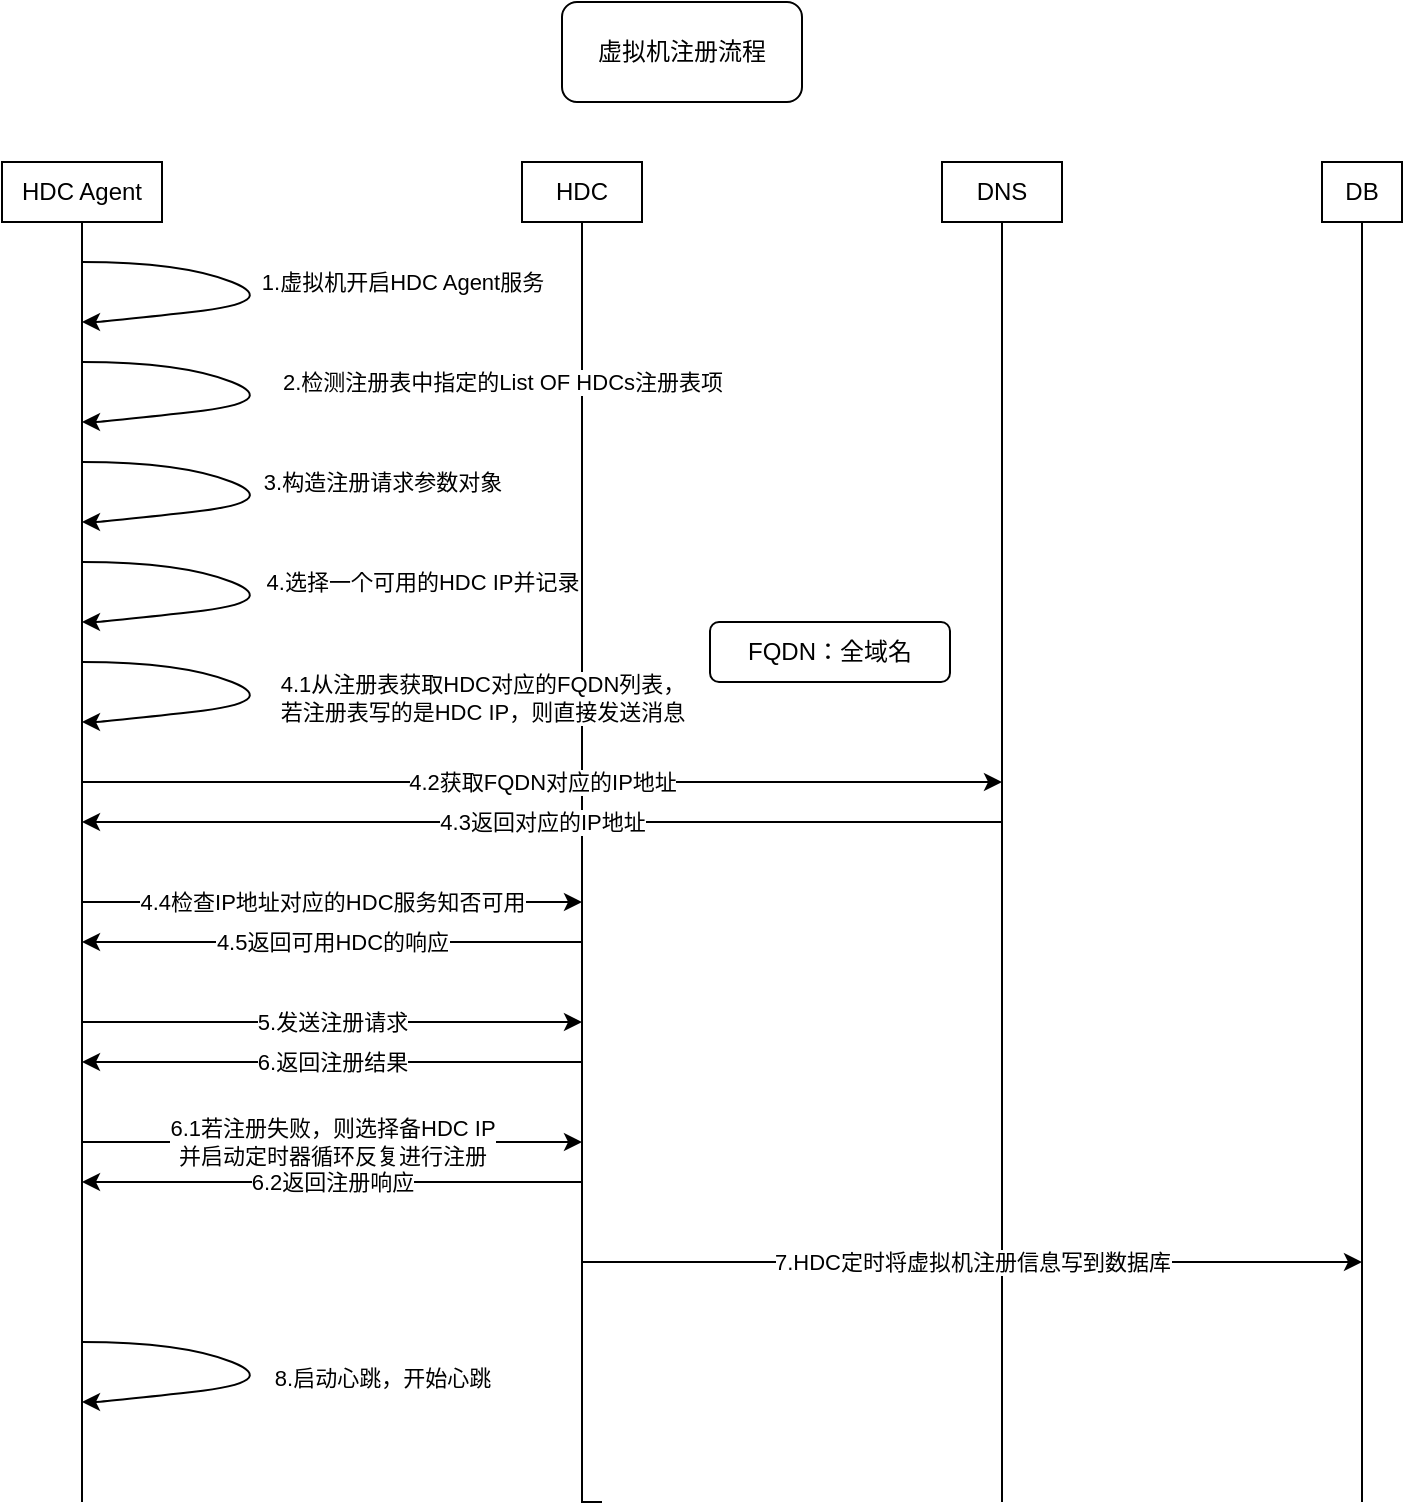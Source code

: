 <mxfile version="17.4.5" type="github">
  <diagram id="bcdEyYuBq6BtFn8CBszQ" name="Page-1">
    <mxGraphModel dx="1038" dy="579" grid="1" gridSize="10" guides="1" tooltips="1" connect="1" arrows="1" fold="1" page="1" pageScale="1" pageWidth="827" pageHeight="1169" math="0" shadow="0">
      <root>
        <mxCell id="0" />
        <mxCell id="1" parent="0" />
        <mxCell id="9tahj_-elTFNPsAcyuKl-1" value="虚拟机注册流程" style="rounded=1;whiteSpace=wrap;html=1;" vertex="1" parent="1">
          <mxGeometry x="340" y="10" width="120" height="50" as="geometry" />
        </mxCell>
        <mxCell id="9tahj_-elTFNPsAcyuKl-2" value="HDC Agent" style="rounded=0;whiteSpace=wrap;html=1;" vertex="1" parent="1">
          <mxGeometry x="60" y="90" width="80" height="30" as="geometry" />
        </mxCell>
        <mxCell id="9tahj_-elTFNPsAcyuKl-3" value="HDC" style="rounded=0;whiteSpace=wrap;html=1;" vertex="1" parent="1">
          <mxGeometry x="320" y="90" width="60" height="30" as="geometry" />
        </mxCell>
        <mxCell id="9tahj_-elTFNPsAcyuKl-4" value="DNS" style="rounded=0;whiteSpace=wrap;html=1;" vertex="1" parent="1">
          <mxGeometry x="530" y="90" width="60" height="30" as="geometry" />
        </mxCell>
        <mxCell id="9tahj_-elTFNPsAcyuKl-5" value="DB" style="rounded=0;whiteSpace=wrap;html=1;" vertex="1" parent="1">
          <mxGeometry x="720" y="90" width="40" height="30" as="geometry" />
        </mxCell>
        <mxCell id="9tahj_-elTFNPsAcyuKl-6" value="" style="endArrow=none;html=1;rounded=0;entryX=0.5;entryY=1;entryDx=0;entryDy=0;" edge="1" parent="1" target="9tahj_-elTFNPsAcyuKl-2">
          <mxGeometry width="50" height="50" relative="1" as="geometry">
            <mxPoint x="100" y="760" as="sourcePoint" />
            <mxPoint x="130" y="150" as="targetPoint" />
          </mxGeometry>
        </mxCell>
        <mxCell id="9tahj_-elTFNPsAcyuKl-7" value="" style="endArrow=none;html=1;rounded=0;entryX=0.5;entryY=1;entryDx=0;entryDy=0;" edge="1" parent="1" target="9tahj_-elTFNPsAcyuKl-3">
          <mxGeometry width="50" height="50" relative="1" as="geometry">
            <mxPoint x="360" y="760" as="sourcePoint" />
            <mxPoint x="380" y="190" as="targetPoint" />
            <Array as="points">
              <mxPoint x="350" y="760" />
            </Array>
          </mxGeometry>
        </mxCell>
        <mxCell id="9tahj_-elTFNPsAcyuKl-8" value="" style="endArrow=none;html=1;rounded=0;entryX=0.5;entryY=1;entryDx=0;entryDy=0;" edge="1" parent="1" target="9tahj_-elTFNPsAcyuKl-4">
          <mxGeometry width="50" height="50" relative="1" as="geometry">
            <mxPoint x="560" y="760" as="sourcePoint" />
            <mxPoint x="590" y="150" as="targetPoint" />
          </mxGeometry>
        </mxCell>
        <mxCell id="9tahj_-elTFNPsAcyuKl-9" value="" style="endArrow=none;html=1;rounded=0;entryX=0.5;entryY=1;entryDx=0;entryDy=0;" edge="1" parent="1" target="9tahj_-elTFNPsAcyuKl-5">
          <mxGeometry width="50" height="50" relative="1" as="geometry">
            <mxPoint x="740" y="760" as="sourcePoint" />
            <mxPoint x="770" y="180" as="targetPoint" />
            <Array as="points" />
          </mxGeometry>
        </mxCell>
        <mxCell id="9tahj_-elTFNPsAcyuKl-10" value="1.虚拟机开启HDC Agent服务" style="curved=1;endArrow=classic;html=1;rounded=0;" edge="1" parent="1">
          <mxGeometry x="0.016" y="-61" width="50" height="50" relative="1" as="geometry">
            <mxPoint x="100" y="140" as="sourcePoint" />
            <mxPoint x="100" y="170" as="targetPoint" />
            <Array as="points">
              <mxPoint x="150" y="140" />
              <mxPoint x="200" y="160" />
              <mxPoint x="110" y="170" />
            </Array>
            <mxPoint x="67" y="51" as="offset" />
          </mxGeometry>
        </mxCell>
        <mxCell id="9tahj_-elTFNPsAcyuKl-11" value="2.检测注册表中指定的List OF HDCs注册表项" style="curved=1;endArrow=classic;html=1;rounded=0;" edge="1" parent="1">
          <mxGeometry x="0.016" y="110" width="50" height="50" relative="1" as="geometry">
            <mxPoint x="100" y="190" as="sourcePoint" />
            <mxPoint x="100" y="220" as="targetPoint" />
            <Array as="points">
              <mxPoint x="150" y="190" />
              <mxPoint x="200" y="210" />
              <mxPoint x="110" y="220" />
            </Array>
            <mxPoint x="98" y="-119" as="offset" />
          </mxGeometry>
        </mxCell>
        <mxCell id="9tahj_-elTFNPsAcyuKl-12" value="3.构造注册请求参数对象" style="curved=1;endArrow=classic;html=1;rounded=0;" edge="1" parent="1">
          <mxGeometry x="0.016" y="-51" width="50" height="50" relative="1" as="geometry">
            <mxPoint x="100" y="240" as="sourcePoint" />
            <mxPoint x="100" y="270" as="targetPoint" />
            <Array as="points">
              <mxPoint x="150" y="240" />
              <mxPoint x="200" y="260" />
              <mxPoint x="110" y="270" />
            </Array>
            <mxPoint x="56" y="41" as="offset" />
          </mxGeometry>
        </mxCell>
        <mxCell id="9tahj_-elTFNPsAcyuKl-14" value="4.选择一个可用的HDC IP并记录" style="curved=1;endArrow=classic;html=1;rounded=0;" edge="1" parent="1">
          <mxGeometry x="0.016" y="-71" width="50" height="50" relative="1" as="geometry">
            <mxPoint x="100" y="290" as="sourcePoint" />
            <mxPoint x="100" y="320" as="targetPoint" />
            <Array as="points">
              <mxPoint x="150" y="290" />
              <mxPoint x="200" y="310" />
              <mxPoint x="110" y="320" />
            </Array>
            <mxPoint x="78" y="61" as="offset" />
          </mxGeometry>
        </mxCell>
        <mxCell id="9tahj_-elTFNPsAcyuKl-16" value="" style="curved=1;endArrow=classic;html=1;rounded=0;" edge="1" parent="1">
          <mxGeometry width="50" height="50" relative="1" as="geometry">
            <mxPoint x="100" y="340" as="sourcePoint" />
            <mxPoint x="100" y="370" as="targetPoint" />
            <Array as="points">
              <mxPoint x="150" y="340" />
              <mxPoint x="200" y="360" />
              <mxPoint x="110" y="370" />
            </Array>
          </mxGeometry>
        </mxCell>
        <mxCell id="9tahj_-elTFNPsAcyuKl-17" value="4.1从注册表获取HDC对应的FQDN列表，&lt;br&gt;若注册表写的是HDC IP，则直接发送消息" style="edgeLabel;html=1;align=center;verticalAlign=middle;resizable=0;points=[];" vertex="1" connectable="0" parent="9tahj_-elTFNPsAcyuKl-16">
          <mxGeometry x="-0.134" y="-4" relative="1" as="geometry">
            <mxPoint x="115" as="offset" />
          </mxGeometry>
        </mxCell>
        <mxCell id="9tahj_-elTFNPsAcyuKl-18" value="4.2获取FQDN对应的IP地址" style="endArrow=classic;html=1;rounded=0;" edge="1" parent="1">
          <mxGeometry width="50" height="50" relative="1" as="geometry">
            <mxPoint x="100" y="400" as="sourcePoint" />
            <mxPoint x="560" y="400" as="targetPoint" />
          </mxGeometry>
        </mxCell>
        <mxCell id="9tahj_-elTFNPsAcyuKl-19" value="4.3返回对应的IP地址" style="endArrow=classic;html=1;rounded=0;" edge="1" parent="1">
          <mxGeometry width="50" height="50" relative="1" as="geometry">
            <mxPoint x="560" y="420" as="sourcePoint" />
            <mxPoint x="100" y="420" as="targetPoint" />
          </mxGeometry>
        </mxCell>
        <mxCell id="9tahj_-elTFNPsAcyuKl-20" value="4.4检查IP地址对应的HDC服务知否可用" style="endArrow=classic;html=1;rounded=0;" edge="1" parent="1">
          <mxGeometry width="50" height="50" relative="1" as="geometry">
            <mxPoint x="100" y="460" as="sourcePoint" />
            <mxPoint x="350" y="460" as="targetPoint" />
          </mxGeometry>
        </mxCell>
        <mxCell id="9tahj_-elTFNPsAcyuKl-21" value="4.5返回可用HDC的响应" style="endArrow=classic;html=1;rounded=0;" edge="1" parent="1">
          <mxGeometry width="50" height="50" relative="1" as="geometry">
            <mxPoint x="350" y="480" as="sourcePoint" />
            <mxPoint x="100" y="480" as="targetPoint" />
          </mxGeometry>
        </mxCell>
        <mxCell id="9tahj_-elTFNPsAcyuKl-22" value="5.发送注册请求" style="endArrow=classic;html=1;rounded=0;" edge="1" parent="1">
          <mxGeometry width="50" height="50" relative="1" as="geometry">
            <mxPoint x="100" y="520" as="sourcePoint" />
            <mxPoint x="350" y="520" as="targetPoint" />
          </mxGeometry>
        </mxCell>
        <mxCell id="9tahj_-elTFNPsAcyuKl-23" value="6.返回注册结果" style="endArrow=classic;html=1;rounded=0;" edge="1" parent="1">
          <mxGeometry width="50" height="50" relative="1" as="geometry">
            <mxPoint x="350" y="540" as="sourcePoint" />
            <mxPoint x="100" y="540" as="targetPoint" />
          </mxGeometry>
        </mxCell>
        <mxCell id="9tahj_-elTFNPsAcyuKl-24" value="6.1若注册失败，则选择备HDC IP&lt;br&gt;并启动定时器循环反复进行注册" style="endArrow=classic;html=1;rounded=0;" edge="1" parent="1">
          <mxGeometry width="50" height="50" relative="1" as="geometry">
            <mxPoint x="100" y="580" as="sourcePoint" />
            <mxPoint x="350" y="580" as="targetPoint" />
          </mxGeometry>
        </mxCell>
        <mxCell id="9tahj_-elTFNPsAcyuKl-25" value="6.2返回注册响应" style="endArrow=classic;html=1;rounded=0;" edge="1" parent="1">
          <mxGeometry width="50" height="50" relative="1" as="geometry">
            <mxPoint x="350" y="600" as="sourcePoint" />
            <mxPoint x="100" y="600" as="targetPoint" />
          </mxGeometry>
        </mxCell>
        <mxCell id="9tahj_-elTFNPsAcyuKl-26" value="7.HDC定时将虚拟机注册信息写到数据库" style="endArrow=classic;html=1;rounded=0;" edge="1" parent="1">
          <mxGeometry width="50" height="50" relative="1" as="geometry">
            <mxPoint x="350" y="640" as="sourcePoint" />
            <mxPoint x="740" y="640" as="targetPoint" />
          </mxGeometry>
        </mxCell>
        <mxCell id="9tahj_-elTFNPsAcyuKl-27" value="" style="curved=1;endArrow=classic;html=1;rounded=0;" edge="1" parent="1">
          <mxGeometry width="50" height="50" relative="1" as="geometry">
            <mxPoint x="100" y="680" as="sourcePoint" />
            <mxPoint x="100" y="710" as="targetPoint" />
            <Array as="points">
              <mxPoint x="150" y="680" />
              <mxPoint x="200" y="700" />
              <mxPoint x="110" y="710" />
            </Array>
          </mxGeometry>
        </mxCell>
        <mxCell id="9tahj_-elTFNPsAcyuKl-28" value="8.启动心跳，开始心跳" style="edgeLabel;html=1;align=center;verticalAlign=middle;resizable=0;points=[];" vertex="1" connectable="0" parent="9tahj_-elTFNPsAcyuKl-27">
          <mxGeometry x="-0.134" y="-4" relative="1" as="geometry">
            <mxPoint x="65" as="offset" />
          </mxGeometry>
        </mxCell>
        <mxCell id="9tahj_-elTFNPsAcyuKl-29" value="FQDN：全域名" style="rounded=1;whiteSpace=wrap;html=1;" vertex="1" parent="1">
          <mxGeometry x="414" y="320" width="120" height="30" as="geometry" />
        </mxCell>
      </root>
    </mxGraphModel>
  </diagram>
</mxfile>
